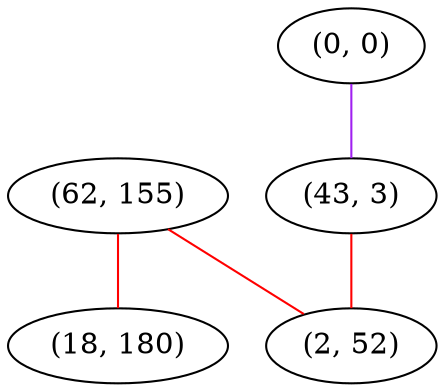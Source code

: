 graph "" {
"(62, 155)";
"(0, 0)";
"(43, 3)";
"(18, 180)";
"(2, 52)";
"(62, 155)" -- "(18, 180)"  [color=red, key=0, weight=1];
"(62, 155)" -- "(2, 52)"  [color=red, key=0, weight=1];
"(0, 0)" -- "(43, 3)"  [color=purple, key=0, weight=4];
"(43, 3)" -- "(2, 52)"  [color=red, key=0, weight=1];
}
